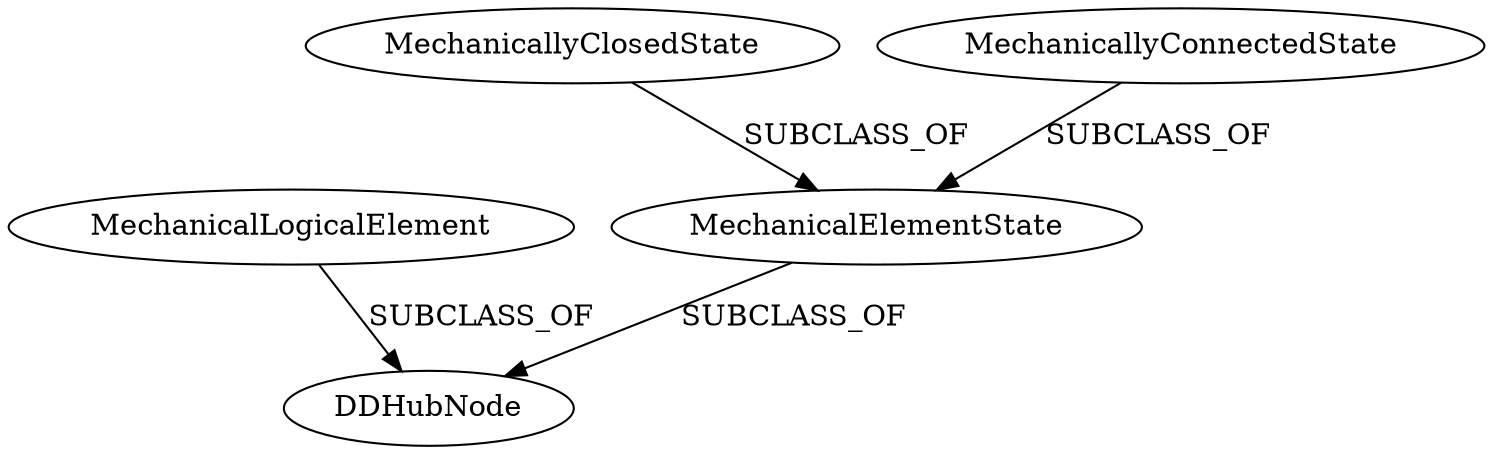 strict digraph  {
MechanicalElementState;
MechanicalLogicalElement;
MechanicallyClosedState;
MechanicallyConnectedState;
DDHubNode;
MechanicalElementState -> DDHubNode  [label=SUBCLASS_OF];
MechanicalLogicalElement -> DDHubNode  [label=SUBCLASS_OF];
MechanicallyClosedState -> MechanicalElementState  [label=SUBCLASS_OF];
MechanicallyConnectedState -> MechanicalElementState  [label=SUBCLASS_OF];
}
